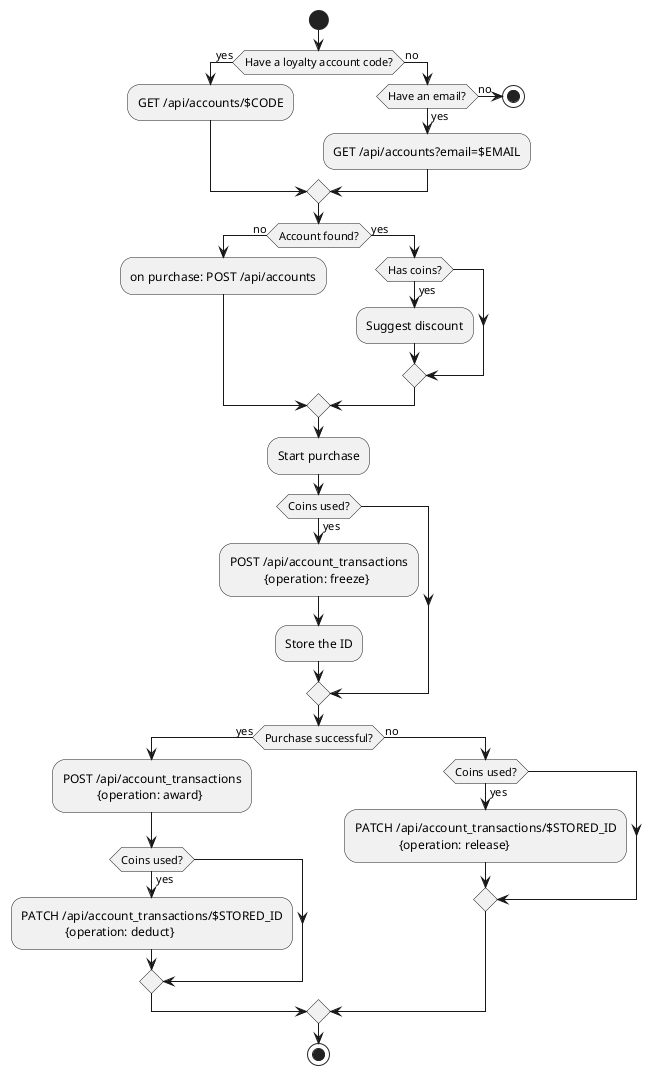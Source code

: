 @startuml

start
if (Have a loyalty account code?) then (yes)
  :GET /api/accounts/$CODE;
else (no)
 if (Have an email?) then (yes)
  :GET /api/accounts?email=$EMAIL;
 else (no)
  stop
 endif
endif
if (Account found?) then (no)
 :on purchase: POST /api/accounts;
else (yes)
 if (Has coins?) then (yes)
  :Suggest discount;
 endif
endif
:Start purchase;
if (Coins used?) then (yes)
 :POST /api/account_transactions
            {operation: freeze};
 :Store the ID;
endif
if (Purchase successful?) then (yes)
 :POST /api/account_transactions
            {operation: award};
 if (Coins used?) then (yes)
  :PATCH /api/account_transactions/$STORED_ID
                {operation: deduct};
 endif
else (no)
 if (Coins used?) then (yes)
   :PATCH /api/account_transactions/$STORED_ID
                 {operation: release};
 endif
endif
stop

@enduml

